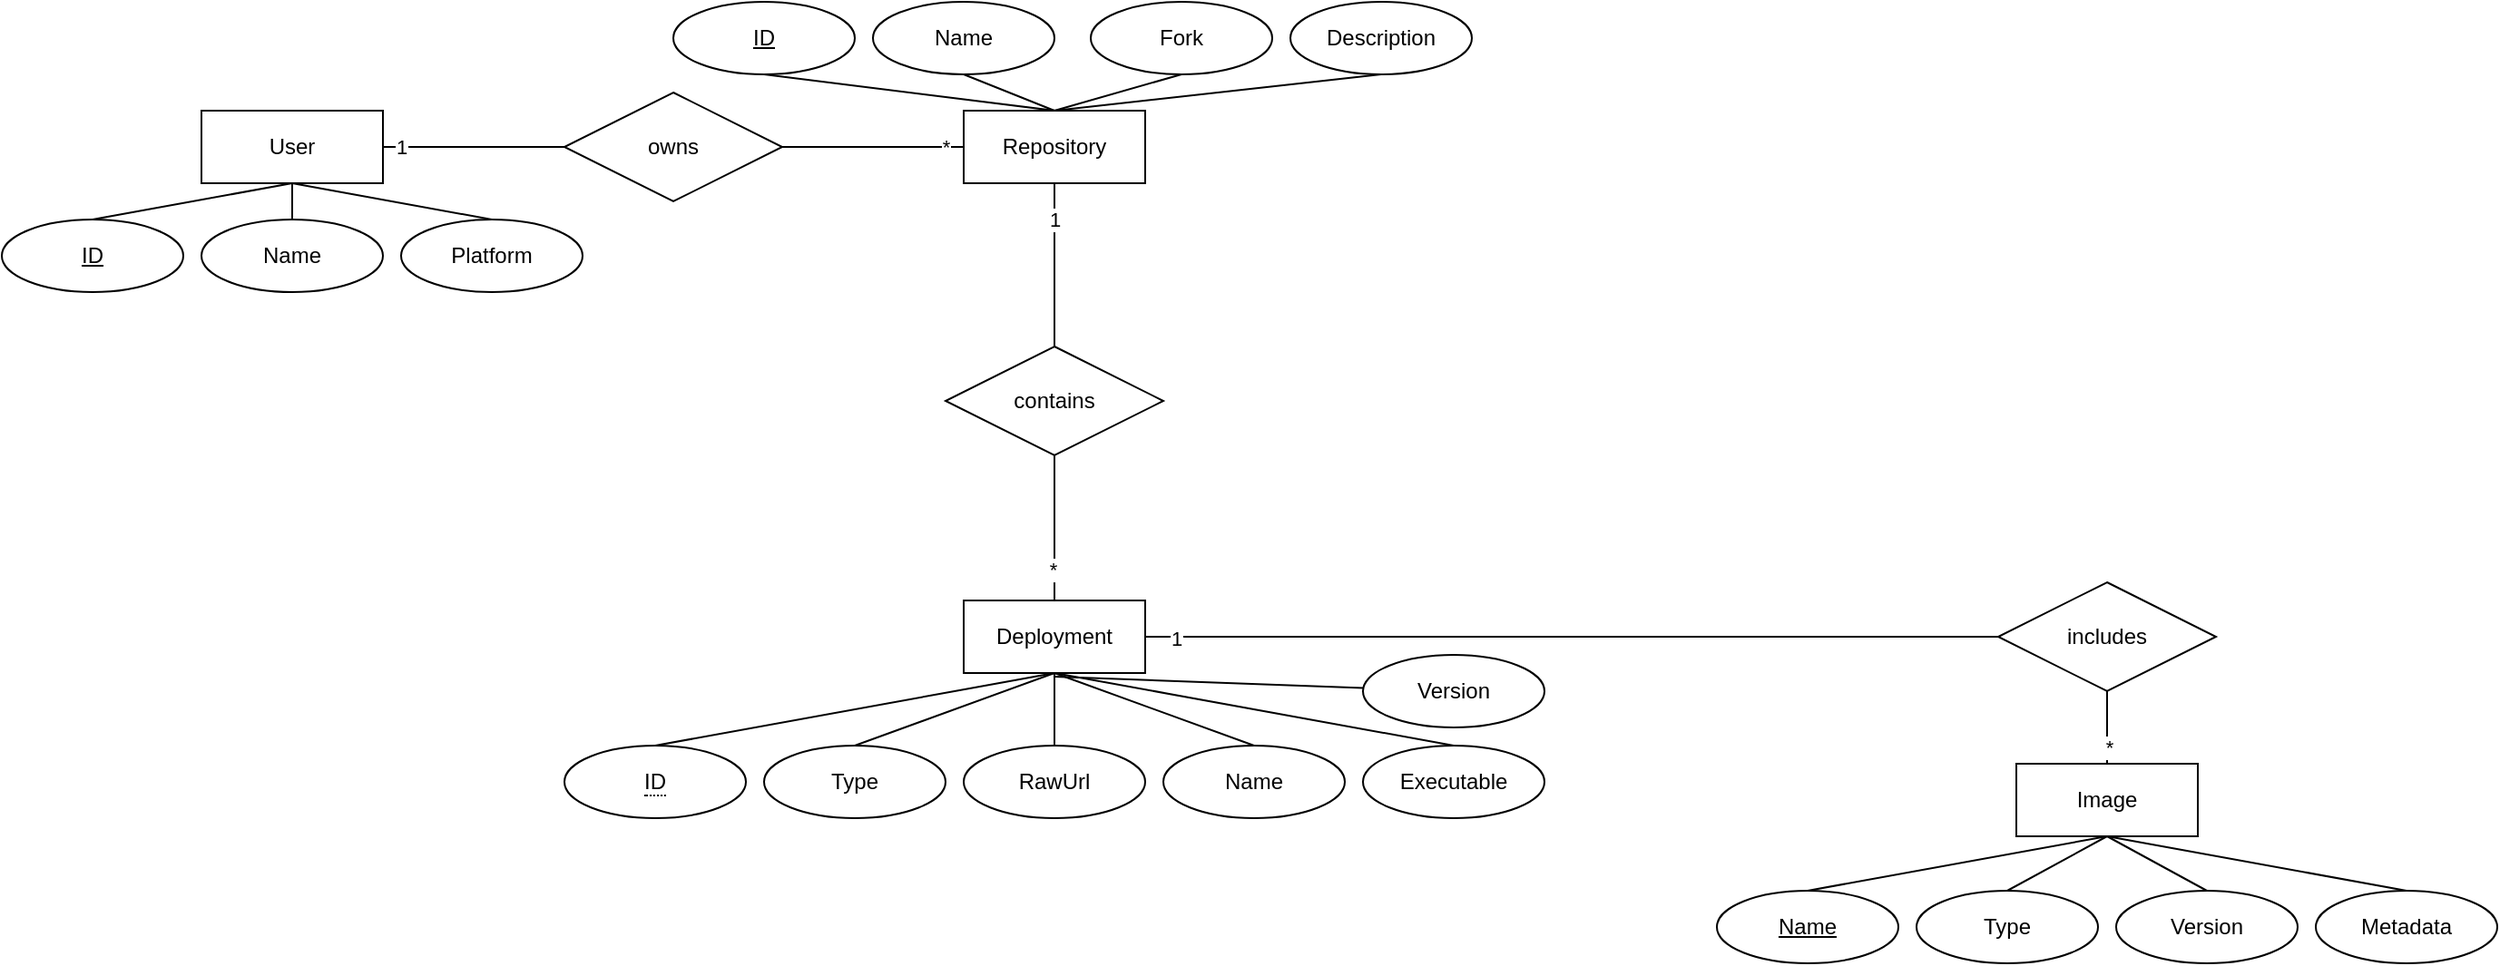 <mxfile version="13.1.11" type="device"><diagram id="C5RBs43oDa-KdzZeNtuy" name="Page-1"><mxGraphModel dx="2404" dy="1023" grid="1" gridSize="10" guides="1" tooltips="1" connect="1" arrows="1" fold="1" page="1" pageScale="1" pageWidth="827" pageHeight="1169" math="0" shadow="0"><root><mxCell id="WIyWlLk6GJQsqaUBKTNV-0"/><mxCell id="WIyWlLk6GJQsqaUBKTNV-1" parent="WIyWlLk6GJQsqaUBKTNV-0"/><mxCell id="s0u4YUPHEp2kPRxeG6pO-14" value="1" style="edgeStyle=none;rounded=0;orthogonalLoop=1;jettySize=auto;html=1;endArrow=none;endFill=0;entryX=0;entryY=0.5;entryDx=0;entryDy=0;" edge="1" parent="WIyWlLk6GJQsqaUBKTNV-1" source="s0u4YUPHEp2kPRxeG6pO-0" target="s0u4YUPHEp2kPRxeG6pO-2"><mxGeometry x="-0.8" relative="1" as="geometry"><mxPoint x="260" y="100" as="targetPoint"/><mxPoint as="offset"/></mxGeometry></mxCell><mxCell id="s0u4YUPHEp2kPRxeG6pO-15" style="edgeStyle=none;rounded=0;orthogonalLoop=1;jettySize=auto;html=1;exitX=0.5;exitY=1;exitDx=0;exitDy=0;entryX=0.5;entryY=0;entryDx=0;entryDy=0;endArrow=none;endFill=0;" edge="1" parent="WIyWlLk6GJQsqaUBKTNV-1" source="s0u4YUPHEp2kPRxeG6pO-0" target="s0u4YUPHEp2kPRxeG6pO-6"><mxGeometry relative="1" as="geometry"/></mxCell><mxCell id="s0u4YUPHEp2kPRxeG6pO-16" style="edgeStyle=none;rounded=0;orthogonalLoop=1;jettySize=auto;html=1;exitX=0.5;exitY=1;exitDx=0;exitDy=0;entryX=0.5;entryY=0;entryDx=0;entryDy=0;endArrow=none;endFill=0;" edge="1" parent="WIyWlLk6GJQsqaUBKTNV-1" source="s0u4YUPHEp2kPRxeG6pO-0" target="s0u4YUPHEp2kPRxeG6pO-7"><mxGeometry relative="1" as="geometry"/></mxCell><mxCell id="s0u4YUPHEp2kPRxeG6pO-39" style="edgeStyle=none;rounded=0;orthogonalLoop=1;jettySize=auto;html=1;exitX=0.5;exitY=1;exitDx=0;exitDy=0;entryX=0.5;entryY=0;entryDx=0;entryDy=0;endArrow=none;endFill=0;" edge="1" parent="WIyWlLk6GJQsqaUBKTNV-1" source="s0u4YUPHEp2kPRxeG6pO-0" target="s0u4YUPHEp2kPRxeG6pO-38"><mxGeometry relative="1" as="geometry"/></mxCell><mxCell id="s0u4YUPHEp2kPRxeG6pO-0" value="User" style="whiteSpace=wrap;html=1;align=center;" vertex="1" parent="WIyWlLk6GJQsqaUBKTNV-1"><mxGeometry x="80" y="80" width="100" height="40" as="geometry"/></mxCell><mxCell id="s0u4YUPHEp2kPRxeG6pO-11" style="rounded=0;orthogonalLoop=1;jettySize=auto;html=1;exitX=0.5;exitY=1;exitDx=0;exitDy=0;entryX=0.5;entryY=1;entryDx=0;entryDy=0;endArrow=none;endFill=0;" edge="1" parent="WIyWlLk6GJQsqaUBKTNV-1" source="s0u4YUPHEp2kPRxeG6pO-1" target="s0u4YUPHEp2kPRxeG6pO-8"><mxGeometry relative="1" as="geometry"><Array as="points"><mxPoint x="550" y="80"/></Array></mxGeometry></mxCell><mxCell id="s0u4YUPHEp2kPRxeG6pO-12" style="edgeStyle=none;rounded=0;orthogonalLoop=1;jettySize=auto;html=1;exitX=0.5;exitY=0;exitDx=0;exitDy=0;entryX=0.5;entryY=1;entryDx=0;entryDy=0;endArrow=none;endFill=0;" edge="1" parent="WIyWlLk6GJQsqaUBKTNV-1" source="s0u4YUPHEp2kPRxeG6pO-1" target="s0u4YUPHEp2kPRxeG6pO-9"><mxGeometry relative="1" as="geometry"/></mxCell><mxCell id="s0u4YUPHEp2kPRxeG6pO-23" style="edgeStyle=none;rounded=0;orthogonalLoop=1;jettySize=auto;html=1;exitX=0.5;exitY=1;exitDx=0;exitDy=0;entryX=0.5;entryY=0;entryDx=0;entryDy=0;endArrow=none;endFill=0;" edge="1" parent="WIyWlLk6GJQsqaUBKTNV-1" source="s0u4YUPHEp2kPRxeG6pO-1" target="s0u4YUPHEp2kPRxeG6pO-22"><mxGeometry relative="1" as="geometry"><Array as="points"/></mxGeometry></mxCell><mxCell id="s0u4YUPHEp2kPRxeG6pO-34" value="1" style="edgeLabel;html=1;align=center;verticalAlign=middle;resizable=0;points=[];" vertex="1" connectable="0" parent="s0u4YUPHEp2kPRxeG6pO-23"><mxGeometry x="-0.554" y="-1" relative="1" as="geometry"><mxPoint x="1" as="offset"/></mxGeometry></mxCell><mxCell id="s0u4YUPHEp2kPRxeG6pO-30" style="edgeStyle=none;rounded=0;orthogonalLoop=1;jettySize=auto;html=1;exitX=0.5;exitY=0;exitDx=0;exitDy=0;entryX=0.5;entryY=1;entryDx=0;entryDy=0;endArrow=none;endFill=0;" edge="1" parent="WIyWlLk6GJQsqaUBKTNV-1" source="s0u4YUPHEp2kPRxeG6pO-1" target="s0u4YUPHEp2kPRxeG6pO-28"><mxGeometry relative="1" as="geometry"/></mxCell><mxCell id="s0u4YUPHEp2kPRxeG6pO-31" style="edgeStyle=none;rounded=0;orthogonalLoop=1;jettySize=auto;html=1;exitX=0.5;exitY=0;exitDx=0;exitDy=0;entryX=0.5;entryY=1;entryDx=0;entryDy=0;endArrow=none;endFill=0;" edge="1" parent="WIyWlLk6GJQsqaUBKTNV-1" source="s0u4YUPHEp2kPRxeG6pO-1" target="s0u4YUPHEp2kPRxeG6pO-29"><mxGeometry relative="1" as="geometry"/></mxCell><mxCell id="s0u4YUPHEp2kPRxeG6pO-1" value="Repository" style="whiteSpace=wrap;html=1;align=center;" vertex="1" parent="WIyWlLk6GJQsqaUBKTNV-1"><mxGeometry x="500" y="80" width="100" height="40" as="geometry"/></mxCell><mxCell id="s0u4YUPHEp2kPRxeG6pO-4" value="*" style="edgeStyle=orthogonalEdgeStyle;rounded=0;orthogonalLoop=1;jettySize=auto;html=1;exitX=1;exitY=0.5;exitDx=0;exitDy=0;entryX=0;entryY=0.5;entryDx=0;entryDy=0;endArrow=none;endFill=0;" edge="1" parent="WIyWlLk6GJQsqaUBKTNV-1" source="s0u4YUPHEp2kPRxeG6pO-2" target="s0u4YUPHEp2kPRxeG6pO-1"><mxGeometry x="0.8" relative="1" as="geometry"><mxPoint as="offset"/></mxGeometry></mxCell><mxCell id="s0u4YUPHEp2kPRxeG6pO-2" value="owns" style="shape=rhombus;perimeter=rhombusPerimeter;whiteSpace=wrap;html=1;align=center;" vertex="1" parent="WIyWlLk6GJQsqaUBKTNV-1"><mxGeometry x="280" y="70" width="120" height="60" as="geometry"/></mxCell><mxCell id="s0u4YUPHEp2kPRxeG6pO-6" value="ID" style="ellipse;whiteSpace=wrap;html=1;align=center;fontStyle=4;" vertex="1" parent="WIyWlLk6GJQsqaUBKTNV-1"><mxGeometry x="-30" y="140" width="100" height="40" as="geometry"/></mxCell><mxCell id="s0u4YUPHEp2kPRxeG6pO-7" value="Name" style="ellipse;whiteSpace=wrap;html=1;align=center;" vertex="1" parent="WIyWlLk6GJQsqaUBKTNV-1"><mxGeometry x="80" y="140" width="100" height="40" as="geometry"/></mxCell><mxCell id="s0u4YUPHEp2kPRxeG6pO-8" value="ID" style="ellipse;whiteSpace=wrap;html=1;align=center;fontStyle=4;" vertex="1" parent="WIyWlLk6GJQsqaUBKTNV-1"><mxGeometry x="340" y="20" width="100" height="40" as="geometry"/></mxCell><mxCell id="s0u4YUPHEp2kPRxeG6pO-9" value="Name" style="ellipse;whiteSpace=wrap;html=1;align=center;" vertex="1" parent="WIyWlLk6GJQsqaUBKTNV-1"><mxGeometry x="450" y="20" width="100" height="40" as="geometry"/></mxCell><mxCell id="s0u4YUPHEp2kPRxeG6pO-25" style="edgeStyle=none;rounded=0;orthogonalLoop=1;jettySize=auto;html=1;exitX=0.5;exitY=1;exitDx=0;exitDy=0;entryX=0.5;entryY=0;entryDx=0;entryDy=0;endArrow=none;endFill=0;" edge="1" parent="WIyWlLk6GJQsqaUBKTNV-1" source="s0u4YUPHEp2kPRxeG6pO-18"><mxGeometry relative="1" as="geometry"><mxPoint x="330" y="430" as="targetPoint"/></mxGeometry></mxCell><mxCell id="s0u4YUPHEp2kPRxeG6pO-26" style="edgeStyle=none;rounded=0;orthogonalLoop=1;jettySize=auto;html=1;exitX=0.5;exitY=1;exitDx=0;exitDy=0;entryX=0.5;entryY=0;entryDx=0;entryDy=0;endArrow=none;endFill=0;" edge="1" parent="WIyWlLk6GJQsqaUBKTNV-1" source="s0u4YUPHEp2kPRxeG6pO-18" target="s0u4YUPHEp2kPRxeG6pO-20"><mxGeometry relative="1" as="geometry"/></mxCell><mxCell id="s0u4YUPHEp2kPRxeG6pO-27" style="edgeStyle=none;rounded=0;orthogonalLoop=1;jettySize=auto;html=1;exitX=0.5;exitY=1;exitDx=0;exitDy=0;entryX=0.5;entryY=0;entryDx=0;entryDy=0;endArrow=none;endFill=0;" edge="1" parent="WIyWlLk6GJQsqaUBKTNV-1" source="s0u4YUPHEp2kPRxeG6pO-18" target="s0u4YUPHEp2kPRxeG6pO-21"><mxGeometry relative="1" as="geometry"/></mxCell><mxCell id="s0u4YUPHEp2kPRxeG6pO-33" style="edgeStyle=none;rounded=0;orthogonalLoop=1;jettySize=auto;html=1;exitX=0.5;exitY=1;exitDx=0;exitDy=0;entryX=0.5;entryY=0;entryDx=0;entryDy=0;endArrow=none;endFill=0;" edge="1" parent="WIyWlLk6GJQsqaUBKTNV-1" source="s0u4YUPHEp2kPRxeG6pO-18" target="s0u4YUPHEp2kPRxeG6pO-32"><mxGeometry relative="1" as="geometry"/></mxCell><mxCell id="s0u4YUPHEp2kPRxeG6pO-37" style="edgeStyle=none;rounded=0;orthogonalLoop=1;jettySize=auto;html=1;exitX=0.5;exitY=1;exitDx=0;exitDy=0;entryX=0.5;entryY=0;entryDx=0;entryDy=0;endArrow=none;endFill=0;" edge="1" parent="WIyWlLk6GJQsqaUBKTNV-1" source="s0u4YUPHEp2kPRxeG6pO-18"><mxGeometry relative="1" as="geometry"><mxPoint x="770" y="430" as="targetPoint"/></mxGeometry></mxCell><mxCell id="s0u4YUPHEp2kPRxeG6pO-46" style="edgeStyle=none;rounded=0;orthogonalLoop=1;jettySize=auto;html=1;endArrow=none;endFill=0;" edge="1" parent="WIyWlLk6GJQsqaUBKTNV-1" target="s0u4YUPHEp2kPRxeG6pO-45"><mxGeometry relative="1" as="geometry"><mxPoint x="550" y="392" as="sourcePoint"/></mxGeometry></mxCell><mxCell id="s0u4YUPHEp2kPRxeG6pO-47" style="edgeStyle=none;rounded=0;orthogonalLoop=1;jettySize=auto;html=1;exitX=1;exitY=0.5;exitDx=0;exitDy=0;entryX=0;entryY=0.5;entryDx=0;entryDy=0;endArrow=none;endFill=0;" edge="1" parent="WIyWlLk6GJQsqaUBKTNV-1" source="s0u4YUPHEp2kPRxeG6pO-18" target="s0u4YUPHEp2kPRxeG6pO-40"><mxGeometry relative="1" as="geometry"/></mxCell><mxCell id="s0u4YUPHEp2kPRxeG6pO-52" value="1" style="edgeLabel;html=1;align=center;verticalAlign=middle;resizable=0;points=[];" vertex="1" connectable="0" parent="s0u4YUPHEp2kPRxeG6pO-47"><mxGeometry x="-0.929" relative="1" as="geometry"><mxPoint y="1" as="offset"/></mxGeometry></mxCell><mxCell id="s0u4YUPHEp2kPRxeG6pO-18" value="Deployment" style="whiteSpace=wrap;html=1;align=center;" vertex="1" parent="WIyWlLk6GJQsqaUBKTNV-1"><mxGeometry x="500" y="350" width="100" height="40" as="geometry"/></mxCell><mxCell id="s0u4YUPHEp2kPRxeG6pO-19" value="&lt;span style=&quot;border-bottom: 1px dotted&quot;&gt;ID&lt;/span&gt;" style="ellipse;whiteSpace=wrap;html=1;align=center;" vertex="1" parent="WIyWlLk6GJQsqaUBKTNV-1"><mxGeometry x="280" y="430" width="100" height="40" as="geometry"/></mxCell><mxCell id="s0u4YUPHEp2kPRxeG6pO-20" value="Type" style="ellipse;whiteSpace=wrap;html=1;align=center;" vertex="1" parent="WIyWlLk6GJQsqaUBKTNV-1"><mxGeometry x="390" y="430" width="100" height="40" as="geometry"/></mxCell><mxCell id="s0u4YUPHEp2kPRxeG6pO-21" value="RawUrl" style="ellipse;whiteSpace=wrap;html=1;align=center;" vertex="1" parent="WIyWlLk6GJQsqaUBKTNV-1"><mxGeometry x="500" y="430" width="100" height="40" as="geometry"/></mxCell><mxCell id="s0u4YUPHEp2kPRxeG6pO-24" style="edgeStyle=none;rounded=0;orthogonalLoop=1;jettySize=auto;html=1;exitX=0.5;exitY=1;exitDx=0;exitDy=0;entryX=0.5;entryY=0;entryDx=0;entryDy=0;endArrow=none;endFill=0;" edge="1" parent="WIyWlLk6GJQsqaUBKTNV-1" source="s0u4YUPHEp2kPRxeG6pO-22" target="s0u4YUPHEp2kPRxeG6pO-18"><mxGeometry relative="1" as="geometry"/></mxCell><mxCell id="s0u4YUPHEp2kPRxeG6pO-35" value="*" style="edgeLabel;html=1;align=center;verticalAlign=middle;resizable=0;points=[];" vertex="1" connectable="0" parent="s0u4YUPHEp2kPRxeG6pO-24"><mxGeometry x="0.567" y="-1" relative="1" as="geometry"><mxPoint as="offset"/></mxGeometry></mxCell><mxCell id="s0u4YUPHEp2kPRxeG6pO-22" value="contains" style="shape=rhombus;perimeter=rhombusPerimeter;whiteSpace=wrap;html=1;align=center;" vertex="1" parent="WIyWlLk6GJQsqaUBKTNV-1"><mxGeometry x="490" y="210" width="120" height="60" as="geometry"/></mxCell><mxCell id="s0u4YUPHEp2kPRxeG6pO-28" value="Fork" style="ellipse;whiteSpace=wrap;html=1;align=center;" vertex="1" parent="WIyWlLk6GJQsqaUBKTNV-1"><mxGeometry x="570" y="20" width="100" height="40" as="geometry"/></mxCell><mxCell id="s0u4YUPHEp2kPRxeG6pO-29" value="Description" style="ellipse;whiteSpace=wrap;html=1;align=center;" vertex="1" parent="WIyWlLk6GJQsqaUBKTNV-1"><mxGeometry x="680" y="20" width="100" height="40" as="geometry"/></mxCell><mxCell id="s0u4YUPHEp2kPRxeG6pO-32" value="Name" style="ellipse;whiteSpace=wrap;html=1;align=center;" vertex="1" parent="WIyWlLk6GJQsqaUBKTNV-1"><mxGeometry x="610" y="430" width="100" height="40" as="geometry"/></mxCell><mxCell id="s0u4YUPHEp2kPRxeG6pO-36" value="Executable" style="ellipse;whiteSpace=wrap;html=1;align=center;" vertex="1" parent="WIyWlLk6GJQsqaUBKTNV-1"><mxGeometry x="720" y="430" width="100" height="40" as="geometry"/></mxCell><mxCell id="s0u4YUPHEp2kPRxeG6pO-38" value="Platform" style="ellipse;whiteSpace=wrap;html=1;align=center;" vertex="1" parent="WIyWlLk6GJQsqaUBKTNV-1"><mxGeometry x="190" y="140" width="100" height="40" as="geometry"/></mxCell><mxCell id="s0u4YUPHEp2kPRxeG6pO-48" style="edgeStyle=none;rounded=0;orthogonalLoop=1;jettySize=auto;html=1;exitX=0.5;exitY=1;exitDx=0;exitDy=0;entryX=0.5;entryY=0;entryDx=0;entryDy=0;endArrow=none;endFill=0;" edge="1" parent="WIyWlLk6GJQsqaUBKTNV-1" source="s0u4YUPHEp2kPRxeG6pO-40" target="s0u4YUPHEp2kPRxeG6pO-41"><mxGeometry relative="1" as="geometry"/></mxCell><mxCell id="s0u4YUPHEp2kPRxeG6pO-55" value="*" style="edgeLabel;html=1;align=center;verticalAlign=middle;resizable=0;points=[];" vertex="1" connectable="0" parent="s0u4YUPHEp2kPRxeG6pO-48"><mxGeometry x="0.525" y="1" relative="1" as="geometry"><mxPoint as="offset"/></mxGeometry></mxCell><mxCell id="s0u4YUPHEp2kPRxeG6pO-40" value="includes" style="shape=rhombus;perimeter=rhombusPerimeter;whiteSpace=wrap;html=1;align=center;" vertex="1" parent="WIyWlLk6GJQsqaUBKTNV-1"><mxGeometry x="1070" y="340" width="120" height="60" as="geometry"/></mxCell><mxCell id="s0u4YUPHEp2kPRxeG6pO-49" style="edgeStyle=none;rounded=0;orthogonalLoop=1;jettySize=auto;html=1;exitX=0.5;exitY=1;exitDx=0;exitDy=0;entryX=0.5;entryY=0;entryDx=0;entryDy=0;endArrow=none;endFill=0;" edge="1" parent="WIyWlLk6GJQsqaUBKTNV-1" source="s0u4YUPHEp2kPRxeG6pO-41" target="s0u4YUPHEp2kPRxeG6pO-44"><mxGeometry relative="1" as="geometry"/></mxCell><mxCell id="s0u4YUPHEp2kPRxeG6pO-50" style="edgeStyle=none;rounded=0;orthogonalLoop=1;jettySize=auto;html=1;exitX=0.5;exitY=1;exitDx=0;exitDy=0;entryX=0.5;entryY=0;entryDx=0;entryDy=0;endArrow=none;endFill=0;" edge="1" parent="WIyWlLk6GJQsqaUBKTNV-1" source="s0u4YUPHEp2kPRxeG6pO-41" target="s0u4YUPHEp2kPRxeG6pO-42"><mxGeometry relative="1" as="geometry"/></mxCell><mxCell id="s0u4YUPHEp2kPRxeG6pO-51" style="edgeStyle=none;rounded=0;orthogonalLoop=1;jettySize=auto;html=1;exitX=0.5;exitY=1;exitDx=0;exitDy=0;entryX=0.5;entryY=0;entryDx=0;entryDy=0;endArrow=none;endFill=0;" edge="1" parent="WIyWlLk6GJQsqaUBKTNV-1" source="s0u4YUPHEp2kPRxeG6pO-41" target="s0u4YUPHEp2kPRxeG6pO-43"><mxGeometry relative="1" as="geometry"/></mxCell><mxCell id="s0u4YUPHEp2kPRxeG6pO-57" style="edgeStyle=none;rounded=0;orthogonalLoop=1;jettySize=auto;html=1;exitX=0.5;exitY=1;exitDx=0;exitDy=0;entryX=0.5;entryY=0;entryDx=0;entryDy=0;endArrow=none;endFill=0;" edge="1" parent="WIyWlLk6GJQsqaUBKTNV-1" source="s0u4YUPHEp2kPRxeG6pO-41" target="s0u4YUPHEp2kPRxeG6pO-56"><mxGeometry relative="1" as="geometry"/></mxCell><mxCell id="s0u4YUPHEp2kPRxeG6pO-41" value="Image" style="whiteSpace=wrap;html=1;align=center;" vertex="1" parent="WIyWlLk6GJQsqaUBKTNV-1"><mxGeometry x="1080" y="440" width="100" height="40" as="geometry"/></mxCell><mxCell id="s0u4YUPHEp2kPRxeG6pO-42" value="Type" style="ellipse;whiteSpace=wrap;html=1;align=center;" vertex="1" parent="WIyWlLk6GJQsqaUBKTNV-1"><mxGeometry x="1025" y="510" width="100" height="40" as="geometry"/></mxCell><mxCell id="s0u4YUPHEp2kPRxeG6pO-43" value="Version" style="ellipse;whiteSpace=wrap;html=1;align=center;" vertex="1" parent="WIyWlLk6GJQsqaUBKTNV-1"><mxGeometry x="1135" y="510" width="100" height="40" as="geometry"/></mxCell><mxCell id="s0u4YUPHEp2kPRxeG6pO-44" value="Name" style="ellipse;whiteSpace=wrap;html=1;align=center;fontStyle=4;" vertex="1" parent="WIyWlLk6GJQsqaUBKTNV-1"><mxGeometry x="915" y="510" width="100" height="40" as="geometry"/></mxCell><mxCell id="s0u4YUPHEp2kPRxeG6pO-45" value="Version" style="ellipse;whiteSpace=wrap;html=1;align=center;" vertex="1" parent="WIyWlLk6GJQsqaUBKTNV-1"><mxGeometry x="720" y="380" width="100" height="40" as="geometry"/></mxCell><mxCell id="s0u4YUPHEp2kPRxeG6pO-56" value="Metadata" style="ellipse;whiteSpace=wrap;html=1;align=center;" vertex="1" parent="WIyWlLk6GJQsqaUBKTNV-1"><mxGeometry x="1245" y="510" width="100" height="40" as="geometry"/></mxCell></root></mxGraphModel></diagram></mxfile>